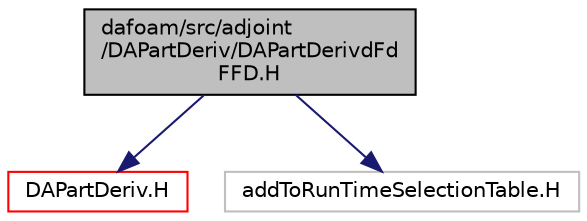 digraph "dafoam/src/adjoint/DAPartDeriv/DAPartDerivdFdFFD.H"
{
  bgcolor="transparent";
  edge [fontname="Helvetica",fontsize="10",labelfontname="Helvetica",labelfontsize="10"];
  node [fontname="Helvetica",fontsize="10",shape=record];
  Node0 [label="dafoam/src/adjoint\l/DAPartDeriv/DAPartDerivdFd\lFFD.H",height=0.2,width=0.4,color="black", fillcolor="grey75", style="filled", fontcolor="black"];
  Node0 -> Node1 [color="midnightblue",fontsize="10",style="solid",fontname="Helvetica"];
  Node1 [label="DAPartDeriv.H",height=0.2,width=0.4,color="red",URL="$DAPartDeriv_8H.html"];
  Node0 -> Node37 [color="midnightblue",fontsize="10",style="solid",fontname="Helvetica"];
  Node37 [label="addToRunTimeSelectionTable.H",height=0.2,width=0.4,color="grey75"];
}
